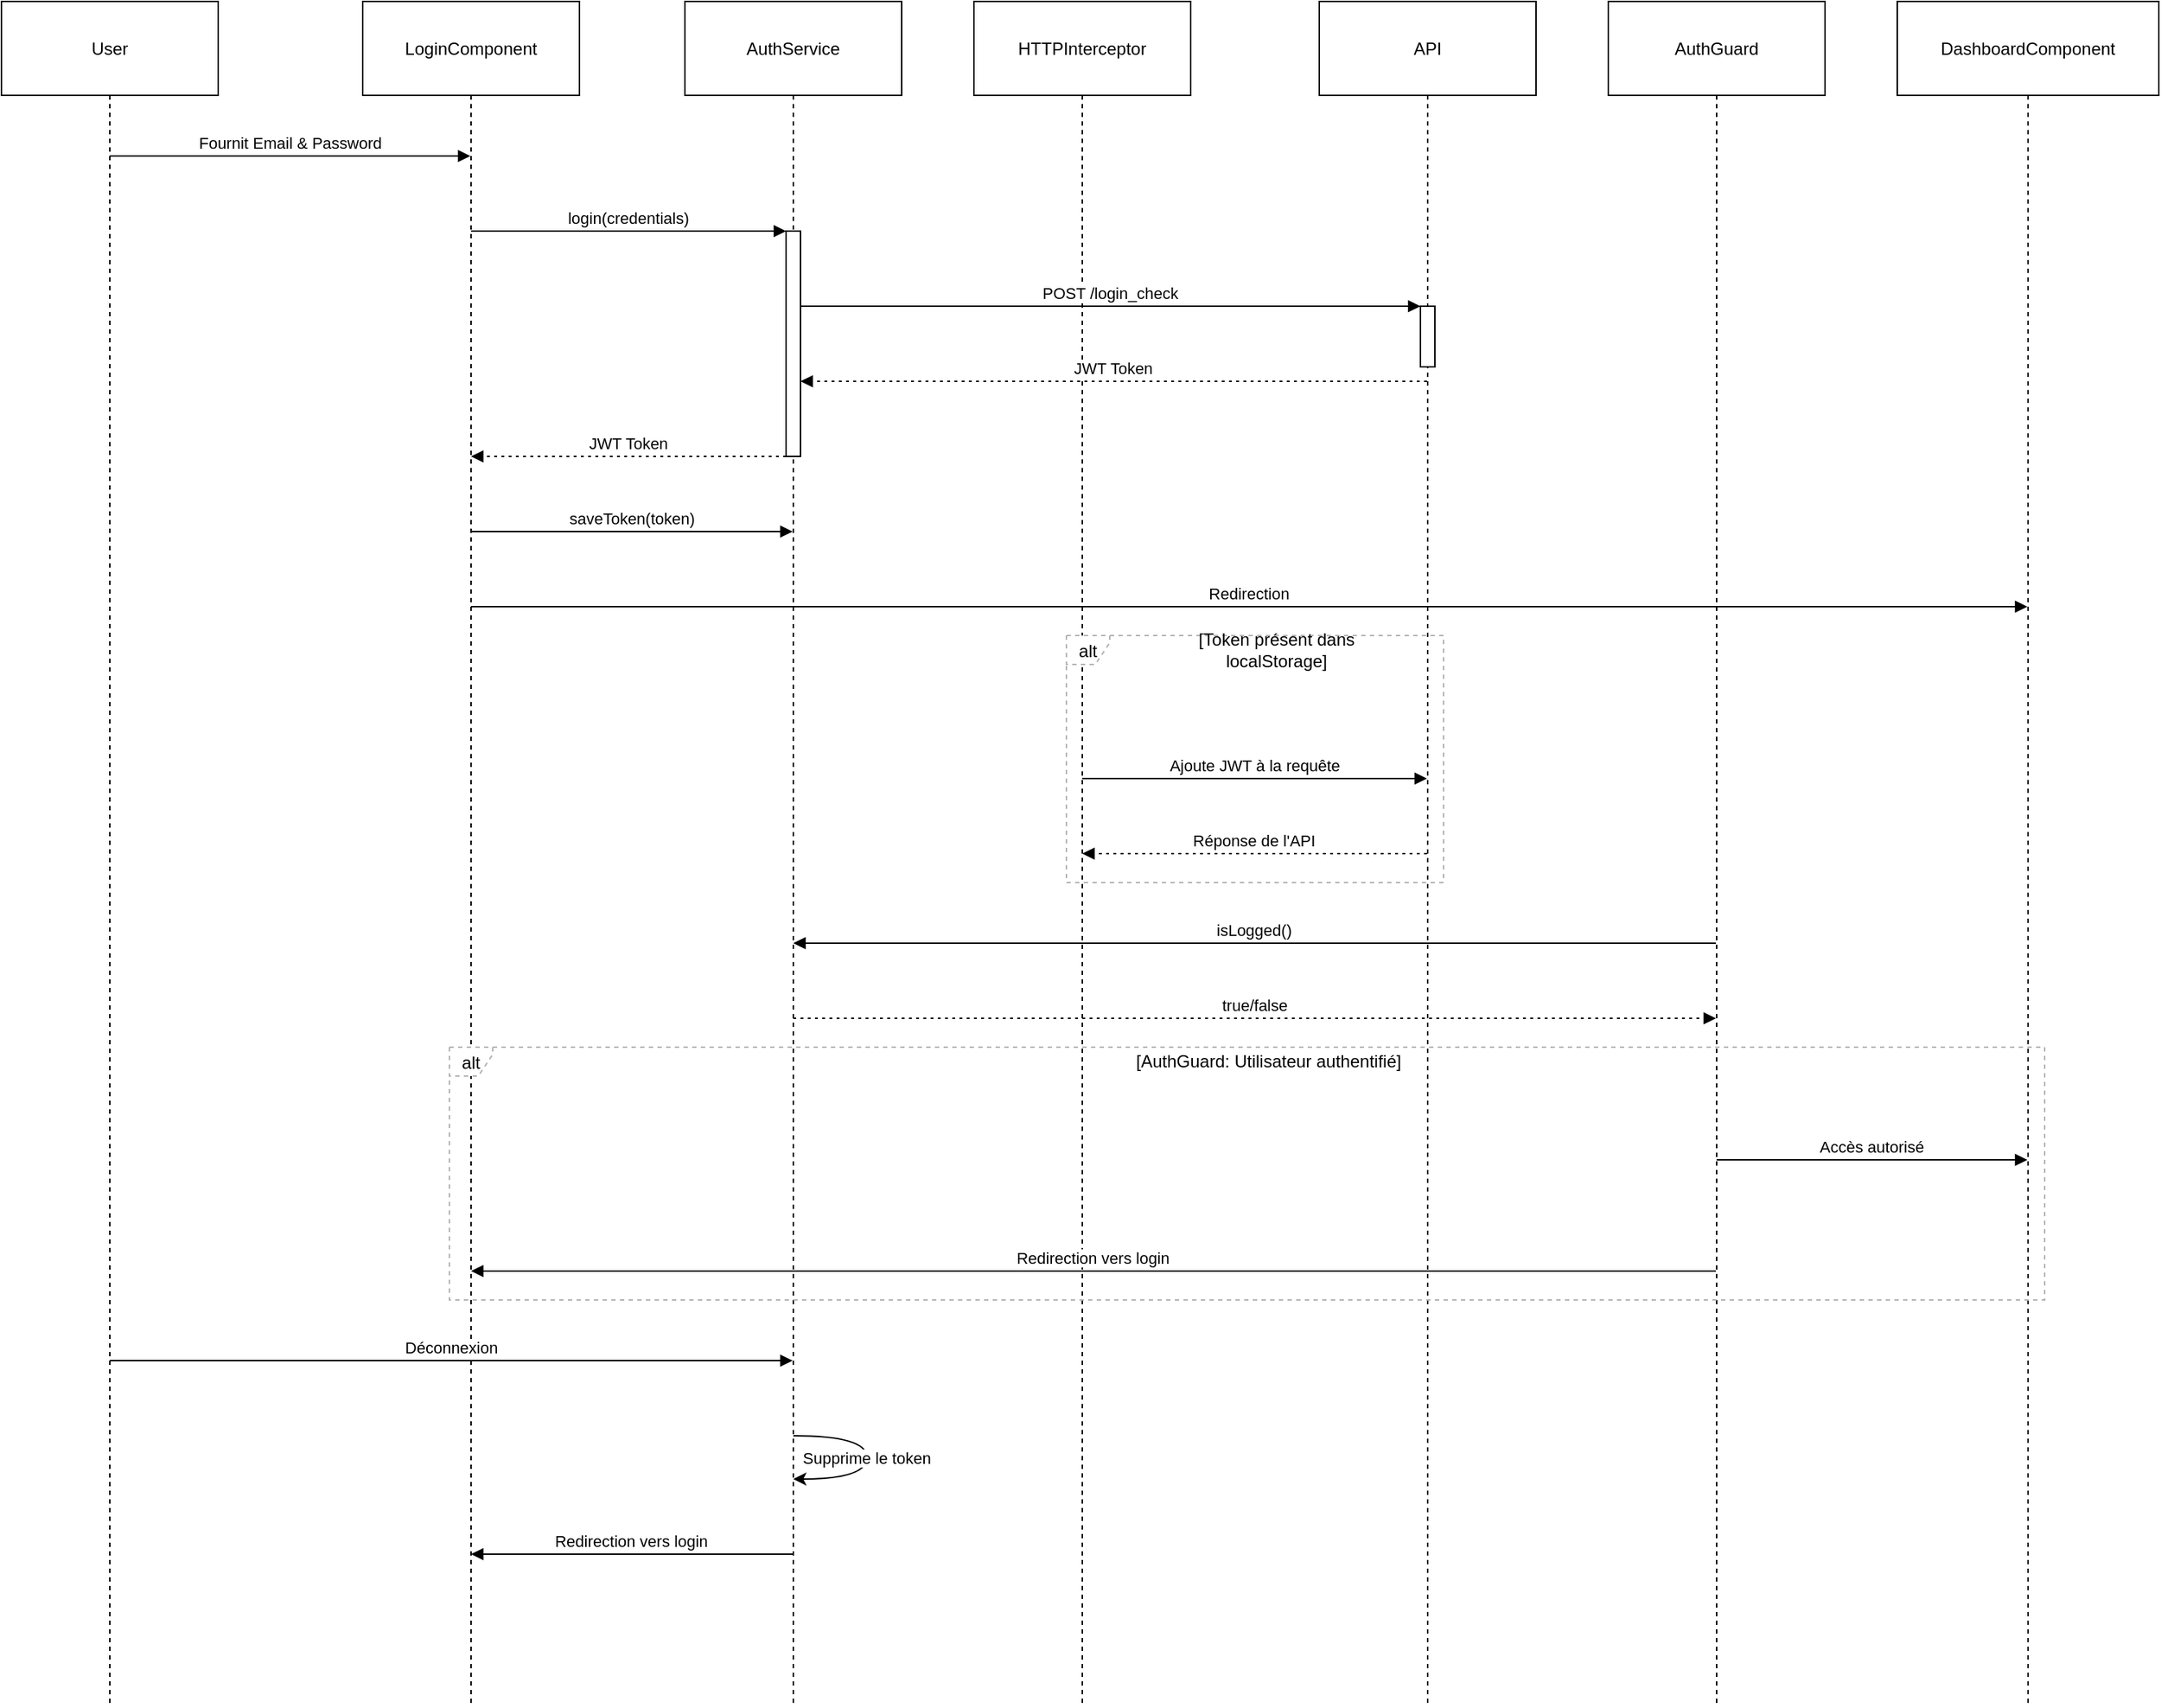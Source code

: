 <mxfile version="24.5.3" type="device">
  <diagram name="Page-1" id="Gd82eqxSl7Lwj667lzlP">
    <mxGraphModel dx="2049" dy="1220" grid="1" gridSize="10" guides="1" tooltips="1" connect="1" arrows="1" fold="1" page="1" pageScale="1" pageWidth="827" pageHeight="1169" math="0" shadow="0">
      <root>
        <mxCell id="0" />
        <mxCell id="1" parent="0" />
        <mxCell id="yY5BUAiBl8MKx6A2fgRV-1" value="User" style="shape=umlLifeline;perimeter=lifelinePerimeter;whiteSpace=wrap;container=1;dropTarget=0;collapsible=0;recursiveResize=0;outlineConnect=0;portConstraint=eastwest;newEdgeStyle={&quot;edgeStyle&quot;:&quot;elbowEdgeStyle&quot;,&quot;elbow&quot;:&quot;vertical&quot;,&quot;curved&quot;:0,&quot;rounded&quot;:0};size=65;" vertex="1" parent="1">
          <mxGeometry x="20" y="20" width="150" height="1180" as="geometry" />
        </mxCell>
        <mxCell id="yY5BUAiBl8MKx6A2fgRV-2" value="LoginComponent" style="shape=umlLifeline;perimeter=lifelinePerimeter;whiteSpace=wrap;container=1;dropTarget=0;collapsible=0;recursiveResize=0;outlineConnect=0;portConstraint=eastwest;newEdgeStyle={&quot;edgeStyle&quot;:&quot;elbowEdgeStyle&quot;,&quot;elbow&quot;:&quot;vertical&quot;,&quot;curved&quot;:0,&quot;rounded&quot;:0};size=65;" vertex="1" parent="1">
          <mxGeometry x="270" y="20" width="150" height="1180" as="geometry" />
        </mxCell>
        <mxCell id="yY5BUAiBl8MKx6A2fgRV-3" value="AuthService" style="shape=umlLifeline;perimeter=lifelinePerimeter;whiteSpace=wrap;container=1;dropTarget=0;collapsible=0;recursiveResize=0;outlineConnect=0;portConstraint=eastwest;newEdgeStyle={&quot;edgeStyle&quot;:&quot;elbowEdgeStyle&quot;,&quot;elbow&quot;:&quot;vertical&quot;,&quot;curved&quot;:0,&quot;rounded&quot;:0};size=65;" vertex="1" parent="1">
          <mxGeometry x="493" y="20" width="150" height="1180" as="geometry" />
        </mxCell>
        <mxCell id="yY5BUAiBl8MKx6A2fgRV-4" value="" style="points=[];perimeter=orthogonalPerimeter;outlineConnect=0;targetShapes=umlLifeline;portConstraint=eastwest;newEdgeStyle={&quot;edgeStyle&quot;:&quot;elbowEdgeStyle&quot;,&quot;elbow&quot;:&quot;vertical&quot;,&quot;curved&quot;:0,&quot;rounded&quot;:0}" vertex="1" parent="yY5BUAiBl8MKx6A2fgRV-3">
          <mxGeometry x="70" y="159" width="10" height="156" as="geometry" />
        </mxCell>
        <mxCell id="yY5BUAiBl8MKx6A2fgRV-5" value="HTTPInterceptor" style="shape=umlLifeline;perimeter=lifelinePerimeter;whiteSpace=wrap;container=1;dropTarget=0;collapsible=0;recursiveResize=0;outlineConnect=0;portConstraint=eastwest;newEdgeStyle={&quot;edgeStyle&quot;:&quot;elbowEdgeStyle&quot;,&quot;elbow&quot;:&quot;vertical&quot;,&quot;curved&quot;:0,&quot;rounded&quot;:0};size=65;" vertex="1" parent="1">
          <mxGeometry x="693" y="20" width="150" height="1180" as="geometry" />
        </mxCell>
        <mxCell id="yY5BUAiBl8MKx6A2fgRV-6" value="API" style="shape=umlLifeline;perimeter=lifelinePerimeter;whiteSpace=wrap;container=1;dropTarget=0;collapsible=0;recursiveResize=0;outlineConnect=0;portConstraint=eastwest;newEdgeStyle={&quot;edgeStyle&quot;:&quot;elbowEdgeStyle&quot;,&quot;elbow&quot;:&quot;vertical&quot;,&quot;curved&quot;:0,&quot;rounded&quot;:0};size=65;" vertex="1" parent="1">
          <mxGeometry x="932" y="20" width="150" height="1180" as="geometry" />
        </mxCell>
        <mxCell id="yY5BUAiBl8MKx6A2fgRV-7" value="" style="points=[];perimeter=orthogonalPerimeter;outlineConnect=0;targetShapes=umlLifeline;portConstraint=eastwest;newEdgeStyle={&quot;edgeStyle&quot;:&quot;elbowEdgeStyle&quot;,&quot;elbow&quot;:&quot;vertical&quot;,&quot;curved&quot;:0,&quot;rounded&quot;:0}" vertex="1" parent="yY5BUAiBl8MKx6A2fgRV-6">
          <mxGeometry x="70" y="211" width="10" height="42" as="geometry" />
        </mxCell>
        <mxCell id="yY5BUAiBl8MKx6A2fgRV-8" value="AuthGuard" style="shape=umlLifeline;perimeter=lifelinePerimeter;whiteSpace=wrap;container=1;dropTarget=0;collapsible=0;recursiveResize=0;outlineConnect=0;portConstraint=eastwest;newEdgeStyle={&quot;edgeStyle&quot;:&quot;elbowEdgeStyle&quot;,&quot;elbow&quot;:&quot;vertical&quot;,&quot;curved&quot;:0,&quot;rounded&quot;:0};size=65;" vertex="1" parent="1">
          <mxGeometry x="1132" y="20" width="150" height="1180" as="geometry" />
        </mxCell>
        <mxCell id="yY5BUAiBl8MKx6A2fgRV-9" value="DashboardComponent" style="shape=umlLifeline;perimeter=lifelinePerimeter;whiteSpace=wrap;container=1;dropTarget=0;collapsible=0;recursiveResize=0;outlineConnect=0;portConstraint=eastwest;newEdgeStyle={&quot;edgeStyle&quot;:&quot;elbowEdgeStyle&quot;,&quot;elbow&quot;:&quot;vertical&quot;,&quot;curved&quot;:0,&quot;rounded&quot;:0};size=65;" vertex="1" parent="1">
          <mxGeometry x="1332" y="20" width="181" height="1180" as="geometry" />
        </mxCell>
        <mxCell id="yY5BUAiBl8MKx6A2fgRV-10" value="alt" style="shape=umlFrame;dashed=1;pointerEvents=0;dropTarget=0;strokeColor=#B3B3B3;height=20;width=30" vertex="1" parent="1">
          <mxGeometry x="757" y="459" width="261" height="171" as="geometry" />
        </mxCell>
        <mxCell id="yY5BUAiBl8MKx6A2fgRV-11" value="[Token présent dans&#xa;localStorage]" style="text;strokeColor=none;fillColor=none;align=center;verticalAlign=middle;whiteSpace=wrap;" vertex="1" parent="yY5BUAiBl8MKx6A2fgRV-10">
          <mxGeometry x="30" width="231" height="20" as="geometry" />
        </mxCell>
        <mxCell id="yY5BUAiBl8MKx6A2fgRV-12" value="alt" style="shape=umlFrame;dashed=1;pointerEvents=0;dropTarget=0;strokeColor=#B3B3B3;height=20;width=30" vertex="1" parent="1">
          <mxGeometry x="330" y="744" width="1104" height="175" as="geometry" />
        </mxCell>
        <mxCell id="yY5BUAiBl8MKx6A2fgRV-13" value="[AuthGuard: Utilisateur authentifié]" style="text;strokeColor=none;fillColor=none;align=center;verticalAlign=middle;whiteSpace=wrap;" vertex="1" parent="yY5BUAiBl8MKx6A2fgRV-12">
          <mxGeometry x="30" width="1074" height="20" as="geometry" />
        </mxCell>
        <mxCell id="yY5BUAiBl8MKx6A2fgRV-14" value="" style="shape=line;dashed=1;whiteSpace=wrap;verticalAlign=top;labelPosition=center;verticalLabelPosition=middle;align=center;strokeColor=#B3B3B3;" vertex="1" parent="yY5BUAiBl8MKx6A2fgRV-12">
          <mxGeometry y="103" width="1104" as="geometry" />
        </mxCell>
        <mxCell id="yY5BUAiBl8MKx6A2fgRV-15" value="Fournit Email &amp; Password" style="verticalAlign=bottom;endArrow=block;edgeStyle=elbowEdgeStyle;elbow=vertical;curved=0;rounded=0;" edge="1" parent="1" source="yY5BUAiBl8MKx6A2fgRV-1" target="yY5BUAiBl8MKx6A2fgRV-2">
          <mxGeometry relative="1" as="geometry">
            <Array as="points">
              <mxPoint x="227" y="127" />
            </Array>
          </mxGeometry>
        </mxCell>
        <mxCell id="yY5BUAiBl8MKx6A2fgRV-16" value="login(credentials)" style="verticalAlign=bottom;endArrow=block;edgeStyle=elbowEdgeStyle;elbow=vertical;curved=0;rounded=0;" edge="1" parent="1" source="yY5BUAiBl8MKx6A2fgRV-2" target="yY5BUAiBl8MKx6A2fgRV-4">
          <mxGeometry relative="1" as="geometry">
            <Array as="points">
              <mxPoint x="465" y="179" />
            </Array>
          </mxGeometry>
        </mxCell>
        <mxCell id="yY5BUAiBl8MKx6A2fgRV-17" value="POST /login_check" style="verticalAlign=bottom;endArrow=block;edgeStyle=elbowEdgeStyle;elbow=vertical;curved=0;rounded=0;" edge="1" parent="1" source="yY5BUAiBl8MKx6A2fgRV-4" target="yY5BUAiBl8MKx6A2fgRV-7">
          <mxGeometry relative="1" as="geometry">
            <Array as="points">
              <mxPoint x="796" y="231" />
            </Array>
          </mxGeometry>
        </mxCell>
        <mxCell id="yY5BUAiBl8MKx6A2fgRV-18" value="JWT Token" style="verticalAlign=bottom;endArrow=block;edgeStyle=elbowEdgeStyle;elbow=vertical;curved=0;rounded=0;dashed=1;dashPattern=2 3;" edge="1" parent="1" source="yY5BUAiBl8MKx6A2fgRV-6" target="yY5BUAiBl8MKx6A2fgRV-4">
          <mxGeometry relative="1" as="geometry">
            <Array as="points">
              <mxPoint x="799" y="283" />
            </Array>
          </mxGeometry>
        </mxCell>
        <mxCell id="yY5BUAiBl8MKx6A2fgRV-19" value="JWT Token" style="verticalAlign=bottom;endArrow=block;edgeStyle=elbowEdgeStyle;elbow=vertical;curved=0;rounded=0;dashed=1;dashPattern=2 3;" edge="1" parent="1" source="yY5BUAiBl8MKx6A2fgRV-4" target="yY5BUAiBl8MKx6A2fgRV-2">
          <mxGeometry relative="1" as="geometry">
            <Array as="points">
              <mxPoint x="468" y="335" />
            </Array>
          </mxGeometry>
        </mxCell>
        <mxCell id="yY5BUAiBl8MKx6A2fgRV-20" value="saveToken(token)" style="verticalAlign=bottom;endArrow=block;edgeStyle=elbowEdgeStyle;elbow=vertical;curved=0;rounded=0;" edge="1" parent="1" source="yY5BUAiBl8MKx6A2fgRV-2" target="yY5BUAiBl8MKx6A2fgRV-3">
          <mxGeometry relative="1" as="geometry">
            <Array as="points">
              <mxPoint x="467" y="387" />
            </Array>
          </mxGeometry>
        </mxCell>
        <mxCell id="yY5BUAiBl8MKx6A2fgRV-21" value="Redirection" style="verticalAlign=bottom;endArrow=block;edgeStyle=elbowEdgeStyle;elbow=vertical;curved=0;rounded=0;" edge="1" parent="1" source="yY5BUAiBl8MKx6A2fgRV-2" target="yY5BUAiBl8MKx6A2fgRV-9">
          <mxGeometry relative="1" as="geometry">
            <Array as="points">
              <mxPoint x="894" y="439" />
            </Array>
          </mxGeometry>
        </mxCell>
        <mxCell id="yY5BUAiBl8MKx6A2fgRV-22" value="Ajoute JWT à la requête" style="verticalAlign=bottom;endArrow=block;edgeStyle=elbowEdgeStyle;elbow=vertical;curved=0;rounded=0;" edge="1" parent="1" source="yY5BUAiBl8MKx6A2fgRV-5" target="yY5BUAiBl8MKx6A2fgRV-6">
          <mxGeometry relative="1" as="geometry">
            <Array as="points">
              <mxPoint x="896" y="558" />
            </Array>
          </mxGeometry>
        </mxCell>
        <mxCell id="yY5BUAiBl8MKx6A2fgRV-23" value="Réponse de l&#39;API" style="verticalAlign=bottom;endArrow=block;edgeStyle=elbowEdgeStyle;elbow=vertical;curved=0;rounded=0;dashed=1;dashPattern=2 3;" edge="1" parent="1" source="yY5BUAiBl8MKx6A2fgRV-6" target="yY5BUAiBl8MKx6A2fgRV-5">
          <mxGeometry relative="1" as="geometry">
            <Array as="points">
              <mxPoint x="899" y="610" />
            </Array>
          </mxGeometry>
        </mxCell>
        <mxCell id="yY5BUAiBl8MKx6A2fgRV-24" value="isLogged()" style="verticalAlign=bottom;endArrow=block;edgeStyle=elbowEdgeStyle;elbow=vertical;curved=0;rounded=0;" edge="1" parent="1" source="yY5BUAiBl8MKx6A2fgRV-8" target="yY5BUAiBl8MKx6A2fgRV-3">
          <mxGeometry relative="1" as="geometry">
            <Array as="points">
              <mxPoint x="899" y="672" />
            </Array>
          </mxGeometry>
        </mxCell>
        <mxCell id="yY5BUAiBl8MKx6A2fgRV-25" value="true/false" style="verticalAlign=bottom;endArrow=block;edgeStyle=elbowEdgeStyle;elbow=vertical;curved=0;rounded=0;dashed=1;dashPattern=2 3;" edge="1" parent="1" source="yY5BUAiBl8MKx6A2fgRV-3" target="yY5BUAiBl8MKx6A2fgRV-8">
          <mxGeometry relative="1" as="geometry">
            <Array as="points">
              <mxPoint x="896" y="724" />
            </Array>
          </mxGeometry>
        </mxCell>
        <mxCell id="yY5BUAiBl8MKx6A2fgRV-26" value="Accès autorisé" style="verticalAlign=bottom;endArrow=block;edgeStyle=elbowEdgeStyle;elbow=vertical;curved=0;rounded=0;" edge="1" parent="1" source="yY5BUAiBl8MKx6A2fgRV-8" target="yY5BUAiBl8MKx6A2fgRV-9">
          <mxGeometry relative="1" as="geometry">
            <Array as="points">
              <mxPoint x="1323" y="822" />
            </Array>
          </mxGeometry>
        </mxCell>
        <mxCell id="yY5BUAiBl8MKx6A2fgRV-27" value="Redirection vers login" style="verticalAlign=bottom;endArrow=block;edgeStyle=elbowEdgeStyle;elbow=vertical;curved=0;rounded=0;" edge="1" parent="1" source="yY5BUAiBl8MKx6A2fgRV-8" target="yY5BUAiBl8MKx6A2fgRV-2">
          <mxGeometry relative="1" as="geometry">
            <Array as="points">
              <mxPoint x="790" y="899" />
            </Array>
          </mxGeometry>
        </mxCell>
        <mxCell id="yY5BUAiBl8MKx6A2fgRV-28" value="Déconnexion" style="verticalAlign=bottom;endArrow=block;edgeStyle=elbowEdgeStyle;elbow=vertical;curved=0;rounded=0;" edge="1" parent="1" source="yY5BUAiBl8MKx6A2fgRV-1" target="yY5BUAiBl8MKx6A2fgRV-3">
          <mxGeometry relative="1" as="geometry">
            <Array as="points">
              <mxPoint x="340" y="961" />
            </Array>
          </mxGeometry>
        </mxCell>
        <mxCell id="yY5BUAiBl8MKx6A2fgRV-29" value="Supprime le token" style="curved=1;rounded=0;" edge="1" parent="1" source="yY5BUAiBl8MKx6A2fgRV-3" target="yY5BUAiBl8MKx6A2fgRV-3">
          <mxGeometry relative="1" as="geometry">
            <Array as="points">
              <mxPoint x="619" y="1013" />
              <mxPoint x="619" y="1043" />
            </Array>
          </mxGeometry>
        </mxCell>
        <mxCell id="yY5BUAiBl8MKx6A2fgRV-30" value="Redirection vers login" style="verticalAlign=bottom;endArrow=block;edgeStyle=elbowEdgeStyle;elbow=vertical;curved=0;rounded=0;" edge="1" parent="1" source="yY5BUAiBl8MKx6A2fgRV-3" target="yY5BUAiBl8MKx6A2fgRV-2">
          <mxGeometry relative="1" as="geometry">
            <Array as="points">
              <mxPoint x="470" y="1095" />
            </Array>
          </mxGeometry>
        </mxCell>
      </root>
    </mxGraphModel>
  </diagram>
</mxfile>
